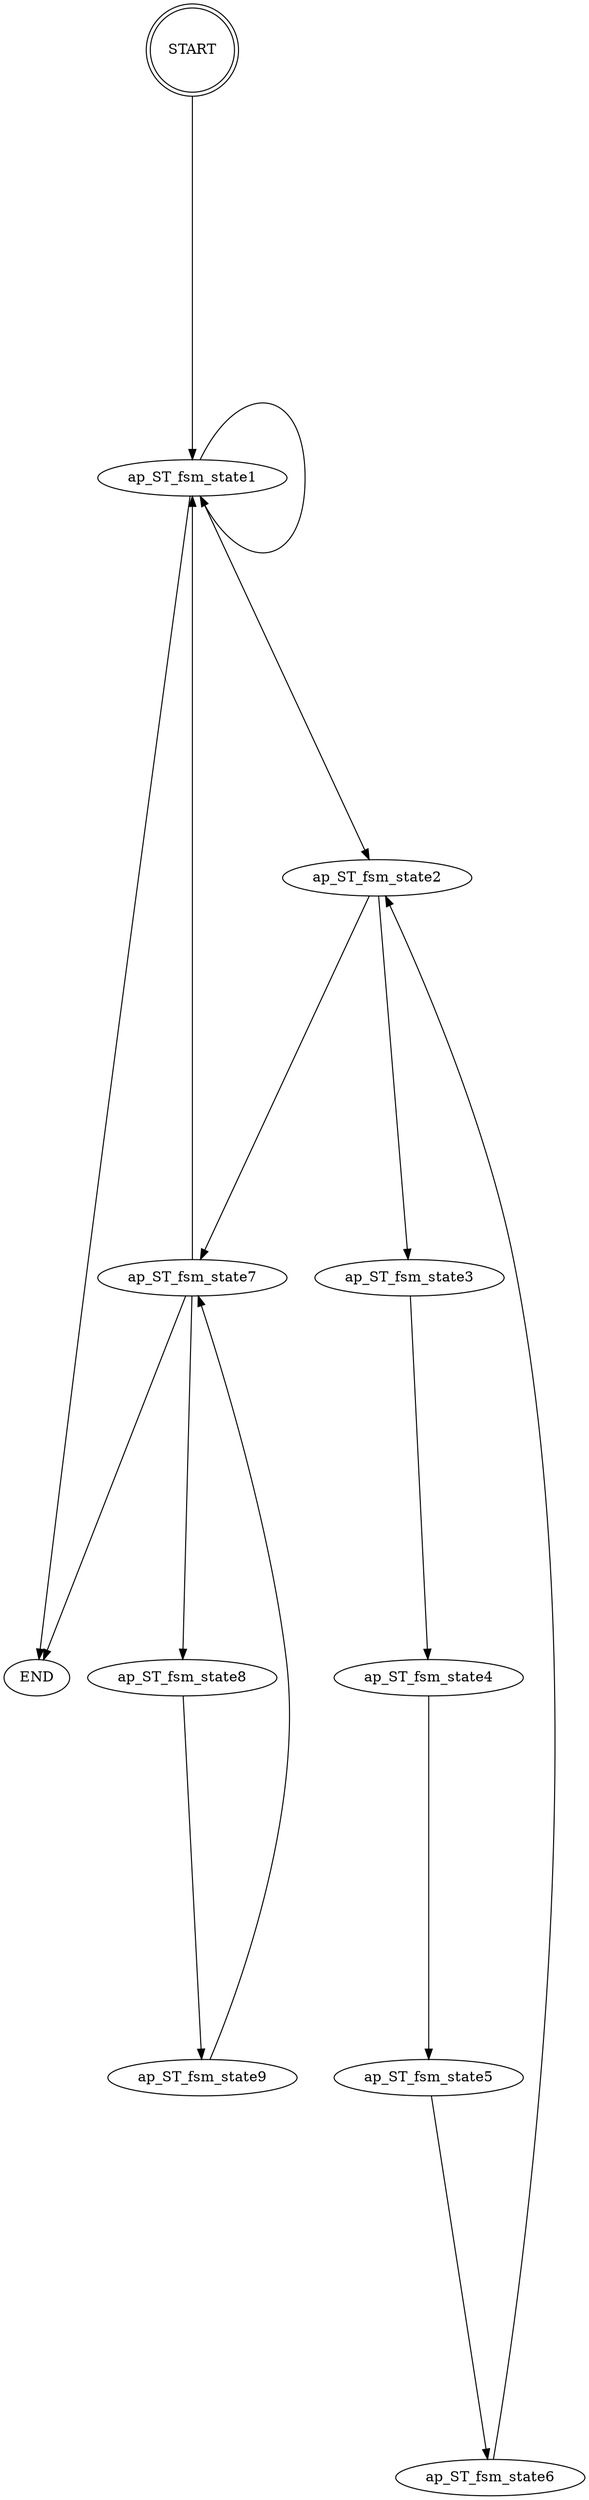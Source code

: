 digraph "" {
 graph [ranksep=5.0];
edge [color=black,
len=2.0
];
START    [shape=doublecircle];
START -> ap_ST_fsm_state1;
ap_ST_fsm_state1 -> ap_ST_fsm_state2;
ap_ST_fsm_state1 -> ap_ST_fsm_state1;
ap_ST_fsm_state1 -> END;
ap_ST_fsm_state2 -> ap_ST_fsm_state7;
ap_ST_fsm_state2 -> ap_ST_fsm_state3;
ap_ST_fsm_state3 -> ap_ST_fsm_state4;
ap_ST_fsm_state4 -> ap_ST_fsm_state5;
ap_ST_fsm_state5 -> ap_ST_fsm_state6;
ap_ST_fsm_state6 -> ap_ST_fsm_state2;
ap_ST_fsm_state7 -> ap_ST_fsm_state1;
ap_ST_fsm_state7 -> ap_ST_fsm_state8;
ap_ST_fsm_state7 -> END;
ap_ST_fsm_state8 -> ap_ST_fsm_state9;
ap_ST_fsm_state9 -> ap_ST_fsm_state7;
}
